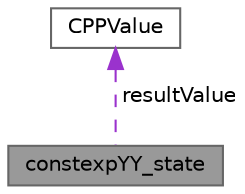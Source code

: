 digraph "constexpYY_state"
{
 // INTERACTIVE_SVG=YES
 // LATEX_PDF_SIZE
  bgcolor="transparent";
  edge [fontname=Helvetica,fontsize=10,labelfontname=Helvetica,labelfontsize=10];
  node [fontname=Helvetica,fontsize=10,shape=box,height=0.2,width=0.4];
  Node1 [label="constexpYY_state",height=0.2,width=0.4,color="gray40", fillcolor="grey60", style="filled", fontcolor="black",tooltip=" "];
  Node2 -> Node1 [dir="back",color="darkorchid3",style="dashed",label=" resultValue" ];
  Node2 [label="CPPValue",height=0.2,width=0.4,color="gray40", fillcolor="white", style="filled",URL="$d2/d75/class_c_p_p_value.html",tooltip="A class representing a C-preprocessor value."];
}
